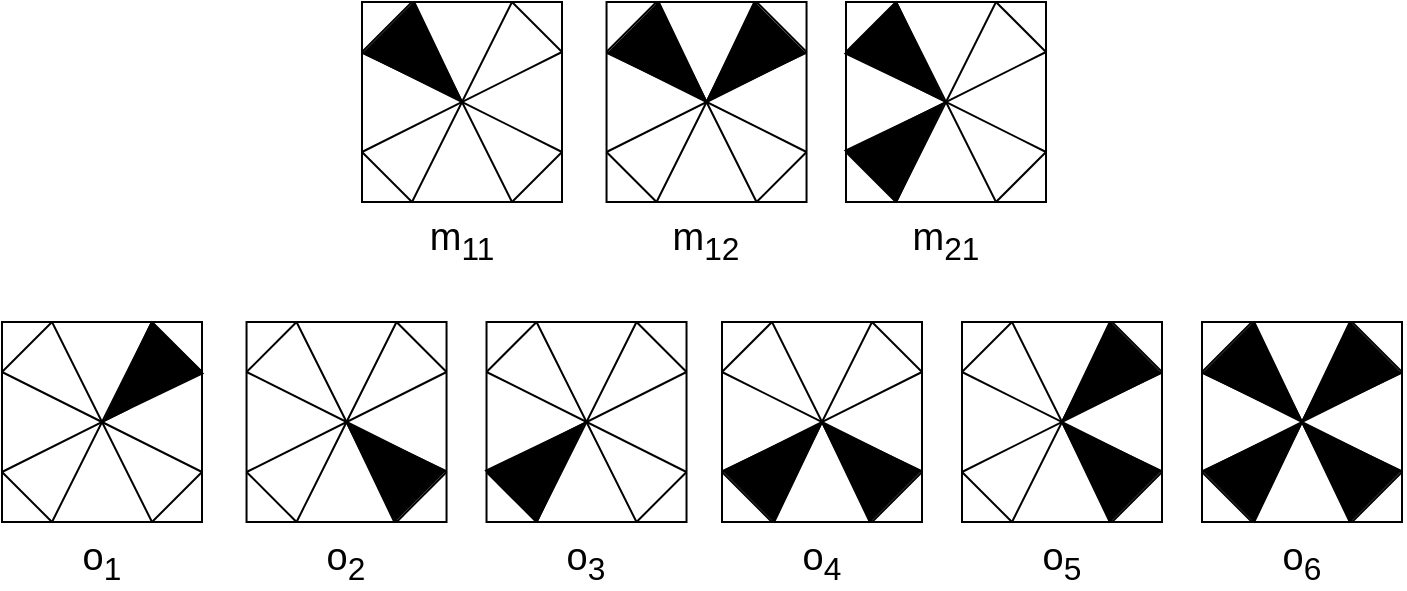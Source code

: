 <mxfile version="12.9.8" type="device"><diagram id="jksH0G1JqViHmrjZxsYp" name="Page-1"><mxGraphModel dx="781" dy="509" grid="1" gridSize="10" guides="1" tooltips="1" connect="1" arrows="1" fold="1" page="1" pageScale="1" pageWidth="827" pageHeight="1169" math="0" shadow="0"><root><mxCell id="0"/><mxCell id="1" parent="0"/><mxCell id="2w1THDsYjwJh16D_p9kK-1" value="" style="group" vertex="1" connectable="0" parent="1"><mxGeometry x="80" y="180" width="100.259" height="100" as="geometry"/></mxCell><mxCell id="I-WeOvQa9Y4Ec-B1qsH_-158" value="" style="group" parent="2w1THDsYjwJh16D_p9kK-1" vertex="1" connectable="0"><mxGeometry width="100.259" height="100" as="geometry"/></mxCell><mxCell id="I-WeOvQa9Y4Ec-B1qsH_-76" value="" style="whiteSpace=wrap;html=1;aspect=fixed;fillColor=none;" parent="I-WeOvQa9Y4Ec-B1qsH_-158" vertex="1"><mxGeometry width="100" height="100" as="geometry"/></mxCell><mxCell id="I-WeOvQa9Y4Ec-B1qsH_-77" value="" style="endArrow=none;html=1;entryX=1;entryY=0.25;entryDx=0;entryDy=0;exitX=0.75;exitY=0;exitDx=0;exitDy=0;" parent="I-WeOvQa9Y4Ec-B1qsH_-158" source="I-WeOvQa9Y4Ec-B1qsH_-76" target="I-WeOvQa9Y4Ec-B1qsH_-76" edge="1"><mxGeometry width="50" height="50" relative="1" as="geometry"><mxPoint x="90" y="210" as="sourcePoint"/><mxPoint x="140" y="160" as="targetPoint"/></mxGeometry></mxCell><mxCell id="I-WeOvQa9Y4Ec-B1qsH_-78" value="" style="endArrow=none;html=1;entryX=1;entryY=0.75;entryDx=0;entryDy=0;exitX=0.75;exitY=1;exitDx=0;exitDy=0;" parent="I-WeOvQa9Y4Ec-B1qsH_-158" source="I-WeOvQa9Y4Ec-B1qsH_-76" target="I-WeOvQa9Y4Ec-B1qsH_-76" edge="1"><mxGeometry width="50" height="50" relative="1" as="geometry"><mxPoint y="230" as="sourcePoint"/><mxPoint x="50" y="180" as="targetPoint"/></mxGeometry></mxCell><mxCell id="I-WeOvQa9Y4Ec-B1qsH_-79" value="" style="endArrow=none;html=1;entryX=0.25;entryY=1;entryDx=0;entryDy=0;exitX=0;exitY=0.75;exitDx=0;exitDy=0;" parent="I-WeOvQa9Y4Ec-B1qsH_-158" source="I-WeOvQa9Y4Ec-B1qsH_-76" target="I-WeOvQa9Y4Ec-B1qsH_-76" edge="1"><mxGeometry width="50" height="50" relative="1" as="geometry"><mxPoint x="30" y="260" as="sourcePoint"/><mxPoint x="80" y="210" as="targetPoint"/></mxGeometry></mxCell><mxCell id="I-WeOvQa9Y4Ec-B1qsH_-80" value="" style="endArrow=none;html=1;entryX=0.25;entryY=0;entryDx=0;entryDy=0;exitX=0;exitY=0.25;exitDx=0;exitDy=0;" parent="I-WeOvQa9Y4Ec-B1qsH_-158" source="I-WeOvQa9Y4Ec-B1qsH_-76" target="I-WeOvQa9Y4Ec-B1qsH_-76" edge="1"><mxGeometry width="50" height="50" relative="1" as="geometry"><mxPoint x="-10" y="270" as="sourcePoint"/><mxPoint x="40" y="220" as="targetPoint"/></mxGeometry></mxCell><mxCell id="I-WeOvQa9Y4Ec-B1qsH_-81" value="" style="endArrow=none;html=1;entryX=1;entryY=0.25;entryDx=0;entryDy=0;exitX=0;exitY=0.75;exitDx=0;exitDy=0;" parent="I-WeOvQa9Y4Ec-B1qsH_-158" source="I-WeOvQa9Y4Ec-B1qsH_-85" target="I-WeOvQa9Y4Ec-B1qsH_-76" edge="1"><mxGeometry width="50" height="50" relative="1" as="geometry"><mxPoint x="-90" y="260" as="sourcePoint"/><mxPoint x="-40" y="210" as="targetPoint"/></mxGeometry></mxCell><mxCell id="I-WeOvQa9Y4Ec-B1qsH_-82" value="" style="endArrow=none;html=1;entryX=0.75;entryY=0;entryDx=0;entryDy=0;exitX=0.25;exitY=1;exitDx=0;exitDy=0;" parent="I-WeOvQa9Y4Ec-B1qsH_-158" source="I-WeOvQa9Y4Ec-B1qsH_-76" target="I-WeOvQa9Y4Ec-B1qsH_-76" edge="1"><mxGeometry width="50" height="50" relative="1" as="geometry"><mxPoint x="-20" y="290" as="sourcePoint"/><mxPoint x="30" y="240" as="targetPoint"/></mxGeometry></mxCell><mxCell id="I-WeOvQa9Y4Ec-B1qsH_-83" value="" style="endArrow=none;html=1;entryX=0.25;entryY=0;entryDx=0;entryDy=0;exitX=0.75;exitY=1;exitDx=0;exitDy=0;" parent="I-WeOvQa9Y4Ec-B1qsH_-158" source="I-WeOvQa9Y4Ec-B1qsH_-76" target="I-WeOvQa9Y4Ec-B1qsH_-76" edge="1"><mxGeometry width="50" height="50" relative="1" as="geometry"><mxPoint x="-170" y="260" as="sourcePoint"/><mxPoint x="-120" y="210" as="targetPoint"/></mxGeometry></mxCell><mxCell id="I-WeOvQa9Y4Ec-B1qsH_-84" value="" style="endArrow=none;html=1;entryX=0;entryY=0.25;entryDx=0;entryDy=0;exitX=1;exitY=0.75;exitDx=0;exitDy=0;" parent="I-WeOvQa9Y4Ec-B1qsH_-158" source="I-WeOvQa9Y4Ec-B1qsH_-76" target="I-WeOvQa9Y4Ec-B1qsH_-76" edge="1"><mxGeometry width="50" height="50" relative="1" as="geometry"><mxPoint x="-50" y="310" as="sourcePoint"/><mxPoint y="260" as="targetPoint"/></mxGeometry></mxCell><mxCell id="I-WeOvQa9Y4Ec-B1qsH_-85" value="" style="triangle;whiteSpace=wrap;html=1;fillColor=#000000;rotation=135;" parent="I-WeOvQa9Y4Ec-B1qsH_-158" vertex="1"><mxGeometry x="44" y="13" width="51" height="36" as="geometry"/></mxCell><mxCell id="I-WeOvQa9Y4Ec-B1qsH_-86" value="" style="endArrow=none;html=1;entryX=1;entryY=0.25;entryDx=0;entryDy=0;exitX=0;exitY=0.75;exitDx=0;exitDy=0;" parent="I-WeOvQa9Y4Ec-B1qsH_-158" source="I-WeOvQa9Y4Ec-B1qsH_-76" target="I-WeOvQa9Y4Ec-B1qsH_-85" edge="1"><mxGeometry width="50" height="50" relative="1" as="geometry"><mxPoint y="75.0" as="sourcePoint"/><mxPoint x="100" y="25" as="targetPoint"/></mxGeometry></mxCell><mxCell id="2w1THDsYjwJh16D_p9kK-2" value="" style="group" vertex="1" connectable="0" parent="1"><mxGeometry x="202.27" y="180" width="100" height="100" as="geometry"/></mxCell><mxCell id="I-WeOvQa9Y4Ec-B1qsH_-157" value="" style="group" parent="2w1THDsYjwJh16D_p9kK-2" vertex="1" connectable="0"><mxGeometry width="100" height="100" as="geometry"/></mxCell><mxCell id="I-WeOvQa9Y4Ec-B1qsH_-87" value="" style="whiteSpace=wrap;html=1;aspect=fixed;fillColor=none;" parent="I-WeOvQa9Y4Ec-B1qsH_-157" vertex="1"><mxGeometry width="100" height="100" as="geometry"/></mxCell><mxCell id="I-WeOvQa9Y4Ec-B1qsH_-88" value="" style="endArrow=none;html=1;entryX=1;entryY=0.25;entryDx=0;entryDy=0;exitX=0.75;exitY=0;exitDx=0;exitDy=0;" parent="I-WeOvQa9Y4Ec-B1qsH_-157" source="I-WeOvQa9Y4Ec-B1qsH_-87" target="I-WeOvQa9Y4Ec-B1qsH_-87" edge="1"><mxGeometry width="50" height="50" relative="1" as="geometry"><mxPoint x="90" y="210" as="sourcePoint"/><mxPoint x="140" y="160" as="targetPoint"/></mxGeometry></mxCell><mxCell id="I-WeOvQa9Y4Ec-B1qsH_-89" value="" style="endArrow=none;html=1;entryX=1;entryY=0.75;entryDx=0;entryDy=0;exitX=0.75;exitY=1;exitDx=0;exitDy=0;" parent="I-WeOvQa9Y4Ec-B1qsH_-157" source="I-WeOvQa9Y4Ec-B1qsH_-87" target="I-WeOvQa9Y4Ec-B1qsH_-87" edge="1"><mxGeometry width="50" height="50" relative="1" as="geometry"><mxPoint y="230" as="sourcePoint"/><mxPoint x="50" y="180" as="targetPoint"/></mxGeometry></mxCell><mxCell id="I-WeOvQa9Y4Ec-B1qsH_-90" value="" style="endArrow=none;html=1;entryX=0.25;entryY=1;entryDx=0;entryDy=0;exitX=0;exitY=0.75;exitDx=0;exitDy=0;" parent="I-WeOvQa9Y4Ec-B1qsH_-157" source="I-WeOvQa9Y4Ec-B1qsH_-87" target="I-WeOvQa9Y4Ec-B1qsH_-87" edge="1"><mxGeometry width="50" height="50" relative="1" as="geometry"><mxPoint x="30" y="260" as="sourcePoint"/><mxPoint x="80" y="210" as="targetPoint"/></mxGeometry></mxCell><mxCell id="I-WeOvQa9Y4Ec-B1qsH_-91" value="" style="endArrow=none;html=1;entryX=0.25;entryY=0;entryDx=0;entryDy=0;exitX=0;exitY=0.25;exitDx=0;exitDy=0;" parent="I-WeOvQa9Y4Ec-B1qsH_-157" source="I-WeOvQa9Y4Ec-B1qsH_-87" target="I-WeOvQa9Y4Ec-B1qsH_-87" edge="1"><mxGeometry width="50" height="50" relative="1" as="geometry"><mxPoint x="-10" y="270" as="sourcePoint"/><mxPoint x="40" y="220" as="targetPoint"/></mxGeometry></mxCell><mxCell id="I-WeOvQa9Y4Ec-B1qsH_-92" value="" style="endArrow=none;html=1;entryX=1;entryY=0.25;entryDx=0;entryDy=0;exitX=0;exitY=0.75;exitDx=0;exitDy=0;" parent="I-WeOvQa9Y4Ec-B1qsH_-157" source="I-WeOvQa9Y4Ec-B1qsH_-87" target="I-WeOvQa9Y4Ec-B1qsH_-87" edge="1"><mxGeometry width="50" height="50" relative="1" as="geometry"><mxPoint x="-90" y="260" as="sourcePoint"/><mxPoint x="-40" y="210" as="targetPoint"/></mxGeometry></mxCell><mxCell id="I-WeOvQa9Y4Ec-B1qsH_-93" value="" style="endArrow=none;html=1;entryX=0.75;entryY=0;entryDx=0;entryDy=0;exitX=0.25;exitY=1;exitDx=0;exitDy=0;" parent="I-WeOvQa9Y4Ec-B1qsH_-157" source="I-WeOvQa9Y4Ec-B1qsH_-87" target="I-WeOvQa9Y4Ec-B1qsH_-87" edge="1"><mxGeometry width="50" height="50" relative="1" as="geometry"><mxPoint x="-20" y="290" as="sourcePoint"/><mxPoint x="30" y="240" as="targetPoint"/></mxGeometry></mxCell><mxCell id="I-WeOvQa9Y4Ec-B1qsH_-94" value="" style="endArrow=none;html=1;entryX=0.25;entryY=0;entryDx=0;entryDy=0;exitX=0.75;exitY=1;exitDx=0;exitDy=0;" parent="I-WeOvQa9Y4Ec-B1qsH_-157" source="I-WeOvQa9Y4Ec-B1qsH_-87" target="I-WeOvQa9Y4Ec-B1qsH_-87" edge="1"><mxGeometry width="50" height="50" relative="1" as="geometry"><mxPoint x="-170" y="260" as="sourcePoint"/><mxPoint x="-120" y="210" as="targetPoint"/></mxGeometry></mxCell><mxCell id="I-WeOvQa9Y4Ec-B1qsH_-95" value="" style="endArrow=none;html=1;entryX=0;entryY=0.25;entryDx=0;entryDy=0;exitX=1;exitY=0.75;exitDx=0;exitDy=0;" parent="I-WeOvQa9Y4Ec-B1qsH_-157" source="I-WeOvQa9Y4Ec-B1qsH_-87" target="I-WeOvQa9Y4Ec-B1qsH_-87" edge="1"><mxGeometry width="50" height="50" relative="1" as="geometry"><mxPoint x="-50" y="310" as="sourcePoint"/><mxPoint y="260" as="targetPoint"/></mxGeometry></mxCell><mxCell id="I-WeOvQa9Y4Ec-B1qsH_-99" value="" style="triangle;whiteSpace=wrap;html=1;fillColor=#000000;rotation=225;" parent="I-WeOvQa9Y4Ec-B1qsH_-157" vertex="1"><mxGeometry x="43" y="51" width="51" height="36" as="geometry"/></mxCell><mxCell id="2w1THDsYjwJh16D_p9kK-3" value="" style="group" vertex="1" connectable="0" parent="1"><mxGeometry x="322.001" y="180" width="100.259" height="100" as="geometry"/></mxCell><mxCell id="I-WeOvQa9Y4Ec-B1qsH_-156" value="" style="group" parent="2w1THDsYjwJh16D_p9kK-3" vertex="1" connectable="0"><mxGeometry width="100.259" height="100" as="geometry"/></mxCell><mxCell id="I-WeOvQa9Y4Ec-B1qsH_-100" value="" style="whiteSpace=wrap;html=1;aspect=fixed;fillColor=none;" parent="I-WeOvQa9Y4Ec-B1qsH_-156" vertex="1"><mxGeometry x="0.259" width="100" height="100" as="geometry"/></mxCell><mxCell id="I-WeOvQa9Y4Ec-B1qsH_-101" value="" style="endArrow=none;html=1;entryX=1;entryY=0.25;entryDx=0;entryDy=0;exitX=0.75;exitY=0;exitDx=0;exitDy=0;" parent="I-WeOvQa9Y4Ec-B1qsH_-156" source="I-WeOvQa9Y4Ec-B1qsH_-100" target="I-WeOvQa9Y4Ec-B1qsH_-100" edge="1"><mxGeometry width="50" height="50" relative="1" as="geometry"><mxPoint x="90.259" y="210" as="sourcePoint"/><mxPoint x="140.259" y="160" as="targetPoint"/></mxGeometry></mxCell><mxCell id="I-WeOvQa9Y4Ec-B1qsH_-102" value="" style="endArrow=none;html=1;entryX=1;entryY=0.75;entryDx=0;entryDy=0;exitX=0.75;exitY=1;exitDx=0;exitDy=0;" parent="I-WeOvQa9Y4Ec-B1qsH_-156" source="I-WeOvQa9Y4Ec-B1qsH_-100" target="I-WeOvQa9Y4Ec-B1qsH_-100" edge="1"><mxGeometry width="50" height="50" relative="1" as="geometry"><mxPoint x="0.259" y="230" as="sourcePoint"/><mxPoint x="50.259" y="180" as="targetPoint"/></mxGeometry></mxCell><mxCell id="I-WeOvQa9Y4Ec-B1qsH_-103" value="" style="endArrow=none;html=1;entryX=0.25;entryY=1;entryDx=0;entryDy=0;exitX=0;exitY=0.75;exitDx=0;exitDy=0;" parent="I-WeOvQa9Y4Ec-B1qsH_-156" source="I-WeOvQa9Y4Ec-B1qsH_-100" target="I-WeOvQa9Y4Ec-B1qsH_-100" edge="1"><mxGeometry width="50" height="50" relative="1" as="geometry"><mxPoint x="30.259" y="260" as="sourcePoint"/><mxPoint x="80.259" y="210" as="targetPoint"/></mxGeometry></mxCell><mxCell id="I-WeOvQa9Y4Ec-B1qsH_-104" value="" style="endArrow=none;html=1;entryX=0.25;entryY=0;entryDx=0;entryDy=0;exitX=0;exitY=0.25;exitDx=0;exitDy=0;" parent="I-WeOvQa9Y4Ec-B1qsH_-156" source="I-WeOvQa9Y4Ec-B1qsH_-100" target="I-WeOvQa9Y4Ec-B1qsH_-100" edge="1"><mxGeometry width="50" height="50" relative="1" as="geometry"><mxPoint x="-9.741" y="270" as="sourcePoint"/><mxPoint x="40.259" y="220" as="targetPoint"/></mxGeometry></mxCell><mxCell id="I-WeOvQa9Y4Ec-B1qsH_-105" value="" style="endArrow=none;html=1;entryX=1;entryY=0.25;entryDx=0;entryDy=0;exitX=0;exitY=0.75;exitDx=0;exitDy=0;" parent="I-WeOvQa9Y4Ec-B1qsH_-156" source="I-WeOvQa9Y4Ec-B1qsH_-100" target="I-WeOvQa9Y4Ec-B1qsH_-100" edge="1"><mxGeometry width="50" height="50" relative="1" as="geometry"><mxPoint x="-89.741" y="260" as="sourcePoint"/><mxPoint x="-39.741" y="210" as="targetPoint"/></mxGeometry></mxCell><mxCell id="I-WeOvQa9Y4Ec-B1qsH_-106" value="" style="endArrow=none;html=1;entryX=0.75;entryY=0;entryDx=0;entryDy=0;exitX=0.25;exitY=1;exitDx=0;exitDy=0;" parent="I-WeOvQa9Y4Ec-B1qsH_-156" source="I-WeOvQa9Y4Ec-B1qsH_-100" target="I-WeOvQa9Y4Ec-B1qsH_-100" edge="1"><mxGeometry width="50" height="50" relative="1" as="geometry"><mxPoint x="-19.741" y="290" as="sourcePoint"/><mxPoint x="30.259" y="240" as="targetPoint"/></mxGeometry></mxCell><mxCell id="I-WeOvQa9Y4Ec-B1qsH_-107" value="" style="endArrow=none;html=1;entryX=0.25;entryY=0;entryDx=0;entryDy=0;exitX=0.75;exitY=1;exitDx=0;exitDy=0;" parent="I-WeOvQa9Y4Ec-B1qsH_-156" source="I-WeOvQa9Y4Ec-B1qsH_-100" target="I-WeOvQa9Y4Ec-B1qsH_-100" edge="1"><mxGeometry width="50" height="50" relative="1" as="geometry"><mxPoint x="-169.741" y="260" as="sourcePoint"/><mxPoint x="-119.741" y="210" as="targetPoint"/></mxGeometry></mxCell><mxCell id="I-WeOvQa9Y4Ec-B1qsH_-108" value="" style="endArrow=none;html=1;entryX=0;entryY=0.25;entryDx=0;entryDy=0;exitX=1;exitY=0.75;exitDx=0;exitDy=0;" parent="I-WeOvQa9Y4Ec-B1qsH_-156" source="I-WeOvQa9Y4Ec-B1qsH_-100" target="I-WeOvQa9Y4Ec-B1qsH_-100" edge="1"><mxGeometry width="50" height="50" relative="1" as="geometry"><mxPoint x="-49.741" y="310" as="sourcePoint"/><mxPoint x="0.259" y="260" as="targetPoint"/></mxGeometry></mxCell><mxCell id="I-WeOvQa9Y4Ec-B1qsH_-109" value="" style="triangle;whiteSpace=wrap;html=1;fillColor=#000000;rotation=315;" parent="I-WeOvQa9Y4Ec-B1qsH_-156" vertex="1"><mxGeometry x="5.259" y="51" width="51" height="36" as="geometry"/></mxCell><mxCell id="2w1THDsYjwJh16D_p9kK-4" value="" style="group" vertex="1" connectable="0" parent="1"><mxGeometry x="440" y="180" width="100" height="100" as="geometry"/></mxCell><mxCell id="I-WeOvQa9Y4Ec-B1qsH_-159" value="" style="group" parent="2w1THDsYjwJh16D_p9kK-4" vertex="1" connectable="0"><mxGeometry width="100" height="100" as="geometry"/></mxCell><mxCell id="I-WeOvQa9Y4Ec-B1qsH_-111" value="" style="whiteSpace=wrap;html=1;aspect=fixed;fillColor=none;" parent="I-WeOvQa9Y4Ec-B1qsH_-159" vertex="1"><mxGeometry width="100" height="100" as="geometry"/></mxCell><mxCell id="I-WeOvQa9Y4Ec-B1qsH_-112" value="" style="endArrow=none;html=1;entryX=1;entryY=0.25;entryDx=0;entryDy=0;exitX=0.75;exitY=0;exitDx=0;exitDy=0;" parent="I-WeOvQa9Y4Ec-B1qsH_-159" source="I-WeOvQa9Y4Ec-B1qsH_-111" target="I-WeOvQa9Y4Ec-B1qsH_-111" edge="1"><mxGeometry width="50" height="50" relative="1" as="geometry"><mxPoint x="90" y="210" as="sourcePoint"/><mxPoint x="140" y="160" as="targetPoint"/></mxGeometry></mxCell><mxCell id="I-WeOvQa9Y4Ec-B1qsH_-113" value="" style="endArrow=none;html=1;entryX=1;entryY=0.75;entryDx=0;entryDy=0;exitX=0.75;exitY=1;exitDx=0;exitDy=0;" parent="I-WeOvQa9Y4Ec-B1qsH_-159" source="I-WeOvQa9Y4Ec-B1qsH_-111" target="I-WeOvQa9Y4Ec-B1qsH_-111" edge="1"><mxGeometry width="50" height="50" relative="1" as="geometry"><mxPoint y="230" as="sourcePoint"/><mxPoint x="50" y="180" as="targetPoint"/></mxGeometry></mxCell><mxCell id="I-WeOvQa9Y4Ec-B1qsH_-114" value="" style="endArrow=none;html=1;entryX=0.25;entryY=1;entryDx=0;entryDy=0;exitX=0;exitY=0.75;exitDx=0;exitDy=0;" parent="I-WeOvQa9Y4Ec-B1qsH_-159" source="I-WeOvQa9Y4Ec-B1qsH_-111" target="I-WeOvQa9Y4Ec-B1qsH_-111" edge="1"><mxGeometry width="50" height="50" relative="1" as="geometry"><mxPoint x="30" y="260" as="sourcePoint"/><mxPoint x="80" y="210" as="targetPoint"/></mxGeometry></mxCell><mxCell id="I-WeOvQa9Y4Ec-B1qsH_-115" value="" style="endArrow=none;html=1;entryX=0.25;entryY=0;entryDx=0;entryDy=0;exitX=0;exitY=0.25;exitDx=0;exitDy=0;" parent="I-WeOvQa9Y4Ec-B1qsH_-159" source="I-WeOvQa9Y4Ec-B1qsH_-111" target="I-WeOvQa9Y4Ec-B1qsH_-111" edge="1"><mxGeometry width="50" height="50" relative="1" as="geometry"><mxPoint x="-10" y="270" as="sourcePoint"/><mxPoint x="40" y="220" as="targetPoint"/></mxGeometry></mxCell><mxCell id="I-WeOvQa9Y4Ec-B1qsH_-116" value="" style="endArrow=none;html=1;entryX=1;entryY=0.25;entryDx=0;entryDy=0;exitX=0;exitY=0.75;exitDx=0;exitDy=0;" parent="I-WeOvQa9Y4Ec-B1qsH_-159" source="I-WeOvQa9Y4Ec-B1qsH_-111" target="I-WeOvQa9Y4Ec-B1qsH_-111" edge="1"><mxGeometry width="50" height="50" relative="1" as="geometry"><mxPoint x="-90" y="260" as="sourcePoint"/><mxPoint x="-40" y="210" as="targetPoint"/></mxGeometry></mxCell><mxCell id="I-WeOvQa9Y4Ec-B1qsH_-117" value="" style="endArrow=none;html=1;entryX=0.75;entryY=0;entryDx=0;entryDy=0;exitX=0.25;exitY=1;exitDx=0;exitDy=0;" parent="I-WeOvQa9Y4Ec-B1qsH_-159" source="I-WeOvQa9Y4Ec-B1qsH_-111" target="I-WeOvQa9Y4Ec-B1qsH_-111" edge="1"><mxGeometry width="50" height="50" relative="1" as="geometry"><mxPoint x="-20" y="290" as="sourcePoint"/><mxPoint x="30" y="240" as="targetPoint"/></mxGeometry></mxCell><mxCell id="I-WeOvQa9Y4Ec-B1qsH_-118" value="" style="endArrow=none;html=1;entryX=0.25;entryY=0;entryDx=0;entryDy=0;exitX=0.75;exitY=1;exitDx=0;exitDy=0;" parent="I-WeOvQa9Y4Ec-B1qsH_-159" source="I-WeOvQa9Y4Ec-B1qsH_-111" target="I-WeOvQa9Y4Ec-B1qsH_-111" edge="1"><mxGeometry width="50" height="50" relative="1" as="geometry"><mxPoint x="-170" y="260" as="sourcePoint"/><mxPoint x="-120" y="210" as="targetPoint"/></mxGeometry></mxCell><mxCell id="I-WeOvQa9Y4Ec-B1qsH_-119" value="" style="endArrow=none;html=1;entryX=0;entryY=0.25;entryDx=0;entryDy=0;exitX=1;exitY=0.75;exitDx=0;exitDy=0;" parent="I-WeOvQa9Y4Ec-B1qsH_-159" source="I-WeOvQa9Y4Ec-B1qsH_-111" target="I-WeOvQa9Y4Ec-B1qsH_-111" edge="1"><mxGeometry width="50" height="50" relative="1" as="geometry"><mxPoint x="-50" y="310" as="sourcePoint"/><mxPoint y="260" as="targetPoint"/></mxGeometry></mxCell><mxCell id="I-WeOvQa9Y4Ec-B1qsH_-122" value="" style="triangle;whiteSpace=wrap;html=1;fillColor=#000000;rotation=315;" parent="I-WeOvQa9Y4Ec-B1qsH_-159" vertex="1"><mxGeometry x="6" y="51" width="51" height="36" as="geometry"/></mxCell><mxCell id="I-WeOvQa9Y4Ec-B1qsH_-123" value="" style="triangle;whiteSpace=wrap;html=1;fillColor=#000000;rotation=225;" parent="I-WeOvQa9Y4Ec-B1qsH_-159" vertex="1"><mxGeometry x="43" y="51" width="51" height="36" as="geometry"/></mxCell><mxCell id="2w1THDsYjwJh16D_p9kK-5" value="" style="group" vertex="1" connectable="0" parent="1"><mxGeometry x="560" y="180" width="100" height="100" as="geometry"/></mxCell><mxCell id="I-WeOvQa9Y4Ec-B1qsH_-160" value="" style="group" parent="2w1THDsYjwJh16D_p9kK-5" vertex="1" connectable="0"><mxGeometry width="100" height="100" as="geometry"/></mxCell><mxCell id="I-WeOvQa9Y4Ec-B1qsH_-124" value="" style="whiteSpace=wrap;html=1;aspect=fixed;fillColor=none;" parent="I-WeOvQa9Y4Ec-B1qsH_-160" vertex="1"><mxGeometry width="100" height="100" as="geometry"/></mxCell><mxCell id="I-WeOvQa9Y4Ec-B1qsH_-125" value="" style="endArrow=none;html=1;entryX=1;entryY=0.25;entryDx=0;entryDy=0;exitX=0.75;exitY=0;exitDx=0;exitDy=0;" parent="I-WeOvQa9Y4Ec-B1qsH_-160" source="I-WeOvQa9Y4Ec-B1qsH_-124" target="I-WeOvQa9Y4Ec-B1qsH_-124" edge="1"><mxGeometry width="50" height="50" relative="1" as="geometry"><mxPoint x="90" y="210" as="sourcePoint"/><mxPoint x="140" y="160" as="targetPoint"/></mxGeometry></mxCell><mxCell id="I-WeOvQa9Y4Ec-B1qsH_-126" value="" style="endArrow=none;html=1;entryX=1;entryY=0.75;entryDx=0;entryDy=0;exitX=0.75;exitY=1;exitDx=0;exitDy=0;" parent="I-WeOvQa9Y4Ec-B1qsH_-160" source="I-WeOvQa9Y4Ec-B1qsH_-124" target="I-WeOvQa9Y4Ec-B1qsH_-124" edge="1"><mxGeometry width="50" height="50" relative="1" as="geometry"><mxPoint y="230" as="sourcePoint"/><mxPoint x="50" y="180" as="targetPoint"/></mxGeometry></mxCell><mxCell id="I-WeOvQa9Y4Ec-B1qsH_-127" value="" style="endArrow=none;html=1;entryX=0.25;entryY=1;entryDx=0;entryDy=0;exitX=0;exitY=0.75;exitDx=0;exitDy=0;" parent="I-WeOvQa9Y4Ec-B1qsH_-160" source="I-WeOvQa9Y4Ec-B1qsH_-124" target="I-WeOvQa9Y4Ec-B1qsH_-124" edge="1"><mxGeometry width="50" height="50" relative="1" as="geometry"><mxPoint x="30" y="260" as="sourcePoint"/><mxPoint x="80" y="210" as="targetPoint"/></mxGeometry></mxCell><mxCell id="I-WeOvQa9Y4Ec-B1qsH_-128" value="" style="endArrow=none;html=1;entryX=0.25;entryY=0;entryDx=0;entryDy=0;exitX=0;exitY=0.25;exitDx=0;exitDy=0;" parent="I-WeOvQa9Y4Ec-B1qsH_-160" source="I-WeOvQa9Y4Ec-B1qsH_-124" target="I-WeOvQa9Y4Ec-B1qsH_-124" edge="1"><mxGeometry width="50" height="50" relative="1" as="geometry"><mxPoint x="-10" y="270" as="sourcePoint"/><mxPoint x="40" y="220" as="targetPoint"/></mxGeometry></mxCell><mxCell id="I-WeOvQa9Y4Ec-B1qsH_-129" value="" style="endArrow=none;html=1;entryX=1;entryY=0.25;entryDx=0;entryDy=0;exitX=0;exitY=0.75;exitDx=0;exitDy=0;" parent="I-WeOvQa9Y4Ec-B1qsH_-160" source="I-WeOvQa9Y4Ec-B1qsH_-124" target="I-WeOvQa9Y4Ec-B1qsH_-124" edge="1"><mxGeometry width="50" height="50" relative="1" as="geometry"><mxPoint x="-90" y="260" as="sourcePoint"/><mxPoint x="-40" y="210" as="targetPoint"/></mxGeometry></mxCell><mxCell id="I-WeOvQa9Y4Ec-B1qsH_-130" value="" style="endArrow=none;html=1;entryX=0.75;entryY=0;entryDx=0;entryDy=0;exitX=0.25;exitY=1;exitDx=0;exitDy=0;" parent="I-WeOvQa9Y4Ec-B1qsH_-160" source="I-WeOvQa9Y4Ec-B1qsH_-124" target="I-WeOvQa9Y4Ec-B1qsH_-124" edge="1"><mxGeometry width="50" height="50" relative="1" as="geometry"><mxPoint x="-20" y="290" as="sourcePoint"/><mxPoint x="30" y="240" as="targetPoint"/></mxGeometry></mxCell><mxCell id="I-WeOvQa9Y4Ec-B1qsH_-131" value="" style="endArrow=none;html=1;entryX=0.25;entryY=0;entryDx=0;entryDy=0;exitX=0.75;exitY=1;exitDx=0;exitDy=0;" parent="I-WeOvQa9Y4Ec-B1qsH_-160" source="I-WeOvQa9Y4Ec-B1qsH_-124" target="I-WeOvQa9Y4Ec-B1qsH_-124" edge="1"><mxGeometry width="50" height="50" relative="1" as="geometry"><mxPoint x="-170" y="260" as="sourcePoint"/><mxPoint x="-120" y="210" as="targetPoint"/></mxGeometry></mxCell><mxCell id="I-WeOvQa9Y4Ec-B1qsH_-132" value="" style="endArrow=none;html=1;entryX=0;entryY=0.25;entryDx=0;entryDy=0;exitX=1;exitY=0.75;exitDx=0;exitDy=0;" parent="I-WeOvQa9Y4Ec-B1qsH_-160" source="I-WeOvQa9Y4Ec-B1qsH_-124" target="I-WeOvQa9Y4Ec-B1qsH_-124" edge="1"><mxGeometry width="50" height="50" relative="1" as="geometry"><mxPoint x="-50" y="310" as="sourcePoint"/><mxPoint y="260" as="targetPoint"/></mxGeometry></mxCell><mxCell id="I-WeOvQa9Y4Ec-B1qsH_-134" value="" style="triangle;whiteSpace=wrap;html=1;fillColor=#000000;rotation=135;" parent="I-WeOvQa9Y4Ec-B1qsH_-160" vertex="1"><mxGeometry x="43" y="13" width="51" height="36" as="geometry"/></mxCell><mxCell id="I-WeOvQa9Y4Ec-B1qsH_-136" value="" style="triangle;whiteSpace=wrap;html=1;fillColor=#000000;rotation=225;" parent="I-WeOvQa9Y4Ec-B1qsH_-160" vertex="1"><mxGeometry x="43" y="51" width="51" height="36" as="geometry"/></mxCell><mxCell id="2w1THDsYjwJh16D_p9kK-6" value="" style="group" vertex="1" connectable="0" parent="1"><mxGeometry x="680" y="180" width="100" height="100" as="geometry"/></mxCell><mxCell id="I-WeOvQa9Y4Ec-B1qsH_-161" value="" style="group" parent="2w1THDsYjwJh16D_p9kK-6" vertex="1" connectable="0"><mxGeometry width="100" height="100" as="geometry"/></mxCell><mxCell id="I-WeOvQa9Y4Ec-B1qsH_-137" value="" style="whiteSpace=wrap;html=1;aspect=fixed;fillColor=none;" parent="I-WeOvQa9Y4Ec-B1qsH_-161" vertex="1"><mxGeometry width="100" height="100" as="geometry"/></mxCell><mxCell id="I-WeOvQa9Y4Ec-B1qsH_-138" value="" style="endArrow=none;html=1;entryX=1;entryY=0.25;entryDx=0;entryDy=0;exitX=0.75;exitY=0;exitDx=0;exitDy=0;" parent="I-WeOvQa9Y4Ec-B1qsH_-161" source="I-WeOvQa9Y4Ec-B1qsH_-137" target="I-WeOvQa9Y4Ec-B1qsH_-137" edge="1"><mxGeometry width="50" height="50" relative="1" as="geometry"><mxPoint x="90" y="210" as="sourcePoint"/><mxPoint x="140" y="160" as="targetPoint"/></mxGeometry></mxCell><mxCell id="I-WeOvQa9Y4Ec-B1qsH_-139" value="" style="endArrow=none;html=1;entryX=1;entryY=0.75;entryDx=0;entryDy=0;exitX=0.75;exitY=1;exitDx=0;exitDy=0;" parent="I-WeOvQa9Y4Ec-B1qsH_-161" source="I-WeOvQa9Y4Ec-B1qsH_-137" target="I-WeOvQa9Y4Ec-B1qsH_-137" edge="1"><mxGeometry width="50" height="50" relative="1" as="geometry"><mxPoint y="230" as="sourcePoint"/><mxPoint x="50" y="180" as="targetPoint"/></mxGeometry></mxCell><mxCell id="I-WeOvQa9Y4Ec-B1qsH_-140" value="" style="endArrow=none;html=1;entryX=0.25;entryY=1;entryDx=0;entryDy=0;exitX=0;exitY=0.75;exitDx=0;exitDy=0;" parent="I-WeOvQa9Y4Ec-B1qsH_-161" source="I-WeOvQa9Y4Ec-B1qsH_-137" target="I-WeOvQa9Y4Ec-B1qsH_-137" edge="1"><mxGeometry width="50" height="50" relative="1" as="geometry"><mxPoint x="30" y="260" as="sourcePoint"/><mxPoint x="80" y="210" as="targetPoint"/></mxGeometry></mxCell><mxCell id="I-WeOvQa9Y4Ec-B1qsH_-141" value="" style="endArrow=none;html=1;entryX=0.25;entryY=0;entryDx=0;entryDy=0;exitX=0;exitY=0.25;exitDx=0;exitDy=0;" parent="I-WeOvQa9Y4Ec-B1qsH_-161" source="I-WeOvQa9Y4Ec-B1qsH_-137" target="I-WeOvQa9Y4Ec-B1qsH_-137" edge="1"><mxGeometry width="50" height="50" relative="1" as="geometry"><mxPoint x="-10" y="270" as="sourcePoint"/><mxPoint x="40" y="220" as="targetPoint"/></mxGeometry></mxCell><mxCell id="I-WeOvQa9Y4Ec-B1qsH_-142" value="" style="endArrow=none;html=1;entryX=1;entryY=0.25;entryDx=0;entryDy=0;exitX=0;exitY=0.75;exitDx=0;exitDy=0;" parent="I-WeOvQa9Y4Ec-B1qsH_-161" source="I-WeOvQa9Y4Ec-B1qsH_-137" target="I-WeOvQa9Y4Ec-B1qsH_-137" edge="1"><mxGeometry width="50" height="50" relative="1" as="geometry"><mxPoint x="-90" y="260" as="sourcePoint"/><mxPoint x="-40" y="210" as="targetPoint"/></mxGeometry></mxCell><mxCell id="I-WeOvQa9Y4Ec-B1qsH_-143" value="" style="endArrow=none;html=1;entryX=0.75;entryY=0;entryDx=0;entryDy=0;exitX=0.25;exitY=1;exitDx=0;exitDy=0;" parent="I-WeOvQa9Y4Ec-B1qsH_-161" source="I-WeOvQa9Y4Ec-B1qsH_-137" target="I-WeOvQa9Y4Ec-B1qsH_-137" edge="1"><mxGeometry width="50" height="50" relative="1" as="geometry"><mxPoint x="-20" y="290" as="sourcePoint"/><mxPoint x="30" y="240" as="targetPoint"/></mxGeometry></mxCell><mxCell id="I-WeOvQa9Y4Ec-B1qsH_-144" value="" style="endArrow=none;html=1;entryX=0.25;entryY=0;entryDx=0;entryDy=0;exitX=0.75;exitY=1;exitDx=0;exitDy=0;" parent="I-WeOvQa9Y4Ec-B1qsH_-161" source="I-WeOvQa9Y4Ec-B1qsH_-137" target="I-WeOvQa9Y4Ec-B1qsH_-137" edge="1"><mxGeometry width="50" height="50" relative="1" as="geometry"><mxPoint x="-170" y="260" as="sourcePoint"/><mxPoint x="-120" y="210" as="targetPoint"/></mxGeometry></mxCell><mxCell id="I-WeOvQa9Y4Ec-B1qsH_-145" value="" style="endArrow=none;html=1;entryX=0;entryY=0.25;entryDx=0;entryDy=0;exitX=1;exitY=0.75;exitDx=0;exitDy=0;" parent="I-WeOvQa9Y4Ec-B1qsH_-161" source="I-WeOvQa9Y4Ec-B1qsH_-137" target="I-WeOvQa9Y4Ec-B1qsH_-137" edge="1"><mxGeometry width="50" height="50" relative="1" as="geometry"><mxPoint x="-50" y="310" as="sourcePoint"/><mxPoint y="260" as="targetPoint"/></mxGeometry></mxCell><mxCell id="I-WeOvQa9Y4Ec-B1qsH_-146" value="a" style="triangle;whiteSpace=wrap;html=1;fillColor=#000000;rotation=45;" parent="I-WeOvQa9Y4Ec-B1qsH_-161" vertex="1"><mxGeometry x="6" y="13" width="51" height="36" as="geometry"/></mxCell><mxCell id="I-WeOvQa9Y4Ec-B1qsH_-147" value="" style="triangle;whiteSpace=wrap;html=1;fillColor=#000000;rotation=135;" parent="I-WeOvQa9Y4Ec-B1qsH_-161" vertex="1"><mxGeometry x="43" y="13" width="51" height="36" as="geometry"/></mxCell><mxCell id="I-WeOvQa9Y4Ec-B1qsH_-148" value="" style="triangle;whiteSpace=wrap;html=1;fillColor=#000000;rotation=315;" parent="I-WeOvQa9Y4Ec-B1qsH_-161" vertex="1"><mxGeometry x="6" y="51" width="51" height="36" as="geometry"/></mxCell><mxCell id="I-WeOvQa9Y4Ec-B1qsH_-149" value="" style="triangle;whiteSpace=wrap;html=1;fillColor=#000000;rotation=225;" parent="I-WeOvQa9Y4Ec-B1qsH_-161" vertex="1"><mxGeometry x="43" y="51" width="51" height="36" as="geometry"/></mxCell><mxCell id="2w1THDsYjwJh16D_p9kK-7" value="" style="group" vertex="1" connectable="0" parent="1"><mxGeometry x="260" y="20" width="100" height="100" as="geometry"/></mxCell><mxCell id="I-WeOvQa9Y4Ec-B1qsH_-154" value="" style="group" parent="2w1THDsYjwJh16D_p9kK-7" vertex="1" connectable="0"><mxGeometry width="100" height="100" as="geometry"/></mxCell><mxCell id="I-WeOvQa9Y4Ec-B1qsH_-1" value="" style="whiteSpace=wrap;html=1;aspect=fixed;fillColor=none;" parent="I-WeOvQa9Y4Ec-B1qsH_-154" vertex="1"><mxGeometry width="100" height="100" as="geometry"/></mxCell><mxCell id="I-WeOvQa9Y4Ec-B1qsH_-5" value="" style="endArrow=none;html=1;entryX=1;entryY=0.25;entryDx=0;entryDy=0;exitX=0.75;exitY=0;exitDx=0;exitDy=0;" parent="I-WeOvQa9Y4Ec-B1qsH_-154" source="I-WeOvQa9Y4Ec-B1qsH_-1" target="I-WeOvQa9Y4Ec-B1qsH_-1" edge="1"><mxGeometry width="50" height="50" relative="1" as="geometry"><mxPoint x="90" y="210" as="sourcePoint"/><mxPoint x="140" y="160" as="targetPoint"/></mxGeometry></mxCell><mxCell id="I-WeOvQa9Y4Ec-B1qsH_-7" value="" style="endArrow=none;html=1;entryX=1;entryY=0.75;entryDx=0;entryDy=0;exitX=0.75;exitY=1;exitDx=0;exitDy=0;" parent="I-WeOvQa9Y4Ec-B1qsH_-154" source="I-WeOvQa9Y4Ec-B1qsH_-1" target="I-WeOvQa9Y4Ec-B1qsH_-1" edge="1"><mxGeometry width="50" height="50" relative="1" as="geometry"><mxPoint y="230" as="sourcePoint"/><mxPoint x="50" y="180" as="targetPoint"/></mxGeometry></mxCell><mxCell id="I-WeOvQa9Y4Ec-B1qsH_-8" value="" style="endArrow=none;html=1;entryX=0.25;entryY=1;entryDx=0;entryDy=0;exitX=0;exitY=0.75;exitDx=0;exitDy=0;" parent="I-WeOvQa9Y4Ec-B1qsH_-154" source="I-WeOvQa9Y4Ec-B1qsH_-1" target="I-WeOvQa9Y4Ec-B1qsH_-1" edge="1"><mxGeometry width="50" height="50" relative="1" as="geometry"><mxPoint x="30" y="260" as="sourcePoint"/><mxPoint x="80" y="210" as="targetPoint"/></mxGeometry></mxCell><mxCell id="I-WeOvQa9Y4Ec-B1qsH_-9" value="" style="endArrow=none;html=1;entryX=0.25;entryY=0;entryDx=0;entryDy=0;exitX=0;exitY=0.25;exitDx=0;exitDy=0;" parent="I-WeOvQa9Y4Ec-B1qsH_-154" source="I-WeOvQa9Y4Ec-B1qsH_-1" target="I-WeOvQa9Y4Ec-B1qsH_-1" edge="1"><mxGeometry width="50" height="50" relative="1" as="geometry"><mxPoint x="-10" y="270" as="sourcePoint"/><mxPoint x="40" y="220" as="targetPoint"/></mxGeometry></mxCell><mxCell id="I-WeOvQa9Y4Ec-B1qsH_-10" value="" style="endArrow=none;html=1;entryX=1;entryY=0.25;entryDx=0;entryDy=0;exitX=0;exitY=0.75;exitDx=0;exitDy=0;" parent="I-WeOvQa9Y4Ec-B1qsH_-154" source="I-WeOvQa9Y4Ec-B1qsH_-1" target="I-WeOvQa9Y4Ec-B1qsH_-1" edge="1"><mxGeometry width="50" height="50" relative="1" as="geometry"><mxPoint x="-90" y="260" as="sourcePoint"/><mxPoint x="-40" y="210" as="targetPoint"/></mxGeometry></mxCell><mxCell id="I-WeOvQa9Y4Ec-B1qsH_-12" value="" style="endArrow=none;html=1;entryX=0.75;entryY=0;entryDx=0;entryDy=0;exitX=0.25;exitY=1;exitDx=0;exitDy=0;" parent="I-WeOvQa9Y4Ec-B1qsH_-154" source="I-WeOvQa9Y4Ec-B1qsH_-1" target="I-WeOvQa9Y4Ec-B1qsH_-1" edge="1"><mxGeometry width="50" height="50" relative="1" as="geometry"><mxPoint x="-20" y="290" as="sourcePoint"/><mxPoint x="30" y="240" as="targetPoint"/></mxGeometry></mxCell><mxCell id="I-WeOvQa9Y4Ec-B1qsH_-13" value="" style="endArrow=none;html=1;entryX=0.25;entryY=0;entryDx=0;entryDy=0;exitX=0.75;exitY=1;exitDx=0;exitDy=0;" parent="I-WeOvQa9Y4Ec-B1qsH_-154" source="I-WeOvQa9Y4Ec-B1qsH_-1" target="I-WeOvQa9Y4Ec-B1qsH_-1" edge="1"><mxGeometry width="50" height="50" relative="1" as="geometry"><mxPoint x="-170" y="260" as="sourcePoint"/><mxPoint x="-120" y="210" as="targetPoint"/></mxGeometry></mxCell><mxCell id="I-WeOvQa9Y4Ec-B1qsH_-14" value="" style="endArrow=none;html=1;entryX=0;entryY=0.25;entryDx=0;entryDy=0;exitX=1;exitY=0.75;exitDx=0;exitDy=0;" parent="I-WeOvQa9Y4Ec-B1qsH_-154" source="I-WeOvQa9Y4Ec-B1qsH_-1" target="I-WeOvQa9Y4Ec-B1qsH_-1" edge="1"><mxGeometry width="50" height="50" relative="1" as="geometry"><mxPoint x="-50" y="310" as="sourcePoint"/><mxPoint y="260" as="targetPoint"/></mxGeometry></mxCell><mxCell id="I-WeOvQa9Y4Ec-B1qsH_-25" value="" style="triangle;whiteSpace=wrap;html=1;fillColor=#000000;rotation=45;" parent="I-WeOvQa9Y4Ec-B1qsH_-154" vertex="1"><mxGeometry x="6" y="13" width="51" height="36" as="geometry"/></mxCell><mxCell id="2w1THDsYjwJh16D_p9kK-8" value="" style="group" vertex="1" connectable="0" parent="1"><mxGeometry x="382.27" y="20" width="100" height="100" as="geometry"/></mxCell><mxCell id="I-WeOvQa9Y4Ec-B1qsH_-153" value="" style="group" parent="2w1THDsYjwJh16D_p9kK-8" vertex="1" connectable="0"><mxGeometry width="100" height="100" as="geometry"/></mxCell><mxCell id="I-WeOvQa9Y4Ec-B1qsH_-48" value="" style="whiteSpace=wrap;html=1;aspect=fixed;fillColor=none;" parent="I-WeOvQa9Y4Ec-B1qsH_-153" vertex="1"><mxGeometry width="100" height="100" as="geometry"/></mxCell><mxCell id="I-WeOvQa9Y4Ec-B1qsH_-49" value="" style="endArrow=none;html=1;entryX=1;entryY=0.25;entryDx=0;entryDy=0;exitX=0.75;exitY=0;exitDx=0;exitDy=0;" parent="I-WeOvQa9Y4Ec-B1qsH_-153" source="I-WeOvQa9Y4Ec-B1qsH_-48" target="I-WeOvQa9Y4Ec-B1qsH_-48" edge="1"><mxGeometry width="50" height="50" relative="1" as="geometry"><mxPoint x="90" y="210" as="sourcePoint"/><mxPoint x="140" y="160" as="targetPoint"/></mxGeometry></mxCell><mxCell id="I-WeOvQa9Y4Ec-B1qsH_-50" value="" style="endArrow=none;html=1;entryX=1;entryY=0.75;entryDx=0;entryDy=0;exitX=0.75;exitY=1;exitDx=0;exitDy=0;" parent="I-WeOvQa9Y4Ec-B1qsH_-153" source="I-WeOvQa9Y4Ec-B1qsH_-48" target="I-WeOvQa9Y4Ec-B1qsH_-48" edge="1"><mxGeometry width="50" height="50" relative="1" as="geometry"><mxPoint y="230" as="sourcePoint"/><mxPoint x="50" y="180" as="targetPoint"/></mxGeometry></mxCell><mxCell id="I-WeOvQa9Y4Ec-B1qsH_-51" value="" style="endArrow=none;html=1;entryX=0.25;entryY=1;entryDx=0;entryDy=0;exitX=0;exitY=0.75;exitDx=0;exitDy=0;" parent="I-WeOvQa9Y4Ec-B1qsH_-153" source="I-WeOvQa9Y4Ec-B1qsH_-48" target="I-WeOvQa9Y4Ec-B1qsH_-48" edge="1"><mxGeometry width="50" height="50" relative="1" as="geometry"><mxPoint x="30" y="260" as="sourcePoint"/><mxPoint x="80" y="210" as="targetPoint"/></mxGeometry></mxCell><mxCell id="I-WeOvQa9Y4Ec-B1qsH_-52" value="" style="endArrow=none;html=1;entryX=0.25;entryY=0;entryDx=0;entryDy=0;exitX=0;exitY=0.25;exitDx=0;exitDy=0;" parent="I-WeOvQa9Y4Ec-B1qsH_-153" source="I-WeOvQa9Y4Ec-B1qsH_-48" target="I-WeOvQa9Y4Ec-B1qsH_-48" edge="1"><mxGeometry width="50" height="50" relative="1" as="geometry"><mxPoint x="-10" y="270" as="sourcePoint"/><mxPoint x="40" y="220" as="targetPoint"/></mxGeometry></mxCell><mxCell id="I-WeOvQa9Y4Ec-B1qsH_-53" value="" style="endArrow=none;html=1;entryX=1;entryY=0.25;entryDx=0;entryDy=0;exitX=0;exitY=0.75;exitDx=0;exitDy=0;" parent="I-WeOvQa9Y4Ec-B1qsH_-153" source="I-WeOvQa9Y4Ec-B1qsH_-48" target="I-WeOvQa9Y4Ec-B1qsH_-48" edge="1"><mxGeometry width="50" height="50" relative="1" as="geometry"><mxPoint x="-90" y="260" as="sourcePoint"/><mxPoint x="-40" y="210" as="targetPoint"/></mxGeometry></mxCell><mxCell id="I-WeOvQa9Y4Ec-B1qsH_-54" value="" style="endArrow=none;html=1;entryX=0.75;entryY=0;entryDx=0;entryDy=0;exitX=0.25;exitY=1;exitDx=0;exitDy=0;" parent="I-WeOvQa9Y4Ec-B1qsH_-153" source="I-WeOvQa9Y4Ec-B1qsH_-48" target="I-WeOvQa9Y4Ec-B1qsH_-48" edge="1"><mxGeometry width="50" height="50" relative="1" as="geometry"><mxPoint x="-20" y="290" as="sourcePoint"/><mxPoint x="30" y="240" as="targetPoint"/></mxGeometry></mxCell><mxCell id="I-WeOvQa9Y4Ec-B1qsH_-55" value="" style="endArrow=none;html=1;entryX=0.25;entryY=0;entryDx=0;entryDy=0;exitX=0.75;exitY=1;exitDx=0;exitDy=0;" parent="I-WeOvQa9Y4Ec-B1qsH_-153" source="I-WeOvQa9Y4Ec-B1qsH_-48" target="I-WeOvQa9Y4Ec-B1qsH_-48" edge="1"><mxGeometry width="50" height="50" relative="1" as="geometry"><mxPoint x="-170" y="260" as="sourcePoint"/><mxPoint x="-120" y="210" as="targetPoint"/></mxGeometry></mxCell><mxCell id="I-WeOvQa9Y4Ec-B1qsH_-56" value="" style="endArrow=none;html=1;entryX=0;entryY=0.25;entryDx=0;entryDy=0;exitX=1;exitY=0.75;exitDx=0;exitDy=0;" parent="I-WeOvQa9Y4Ec-B1qsH_-153" source="I-WeOvQa9Y4Ec-B1qsH_-48" target="I-WeOvQa9Y4Ec-B1qsH_-48" edge="1"><mxGeometry width="50" height="50" relative="1" as="geometry"><mxPoint x="-50" y="310" as="sourcePoint"/><mxPoint y="260" as="targetPoint"/></mxGeometry></mxCell><mxCell id="I-WeOvQa9Y4Ec-B1qsH_-66" value="a" style="triangle;whiteSpace=wrap;html=1;fillColor=#000000;rotation=45;" parent="I-WeOvQa9Y4Ec-B1qsH_-153" vertex="1"><mxGeometry x="6" y="13" width="51" height="36" as="geometry"/></mxCell><mxCell id="I-WeOvQa9Y4Ec-B1qsH_-67" value="" style="triangle;whiteSpace=wrap;html=1;fillColor=#000000;rotation=135;" parent="I-WeOvQa9Y4Ec-B1qsH_-153" vertex="1"><mxGeometry x="43" y="13" width="51" height="36" as="geometry"/></mxCell><mxCell id="2w1THDsYjwJh16D_p9kK-9" value="" style="group" vertex="1" connectable="0" parent="1"><mxGeometry x="501.741" y="20" width="100.259" height="100" as="geometry"/></mxCell><mxCell id="I-WeOvQa9Y4Ec-B1qsH_-155" value="" style="group" parent="2w1THDsYjwJh16D_p9kK-9" vertex="1" connectable="0"><mxGeometry width="100.259" height="100" as="geometry"/></mxCell><mxCell id="I-WeOvQa9Y4Ec-B1qsH_-37" value="" style="whiteSpace=wrap;html=1;aspect=fixed;fillColor=none;" parent="I-WeOvQa9Y4Ec-B1qsH_-155" vertex="1"><mxGeometry x="0.259" width="100" height="100" as="geometry"/></mxCell><mxCell id="I-WeOvQa9Y4Ec-B1qsH_-38" value="" style="endArrow=none;html=1;entryX=1;entryY=0.25;entryDx=0;entryDy=0;exitX=0.75;exitY=0;exitDx=0;exitDy=0;" parent="I-WeOvQa9Y4Ec-B1qsH_-155" source="I-WeOvQa9Y4Ec-B1qsH_-37" target="I-WeOvQa9Y4Ec-B1qsH_-37" edge="1"><mxGeometry width="50" height="50" relative="1" as="geometry"><mxPoint x="90.259" y="210" as="sourcePoint"/><mxPoint x="140.259" y="160" as="targetPoint"/></mxGeometry></mxCell><mxCell id="I-WeOvQa9Y4Ec-B1qsH_-39" value="" style="endArrow=none;html=1;entryX=1;entryY=0.75;entryDx=0;entryDy=0;exitX=0.75;exitY=1;exitDx=0;exitDy=0;" parent="I-WeOvQa9Y4Ec-B1qsH_-155" source="I-WeOvQa9Y4Ec-B1qsH_-37" target="I-WeOvQa9Y4Ec-B1qsH_-37" edge="1"><mxGeometry width="50" height="50" relative="1" as="geometry"><mxPoint x="0.259" y="230" as="sourcePoint"/><mxPoint x="50.259" y="180" as="targetPoint"/></mxGeometry></mxCell><mxCell id="I-WeOvQa9Y4Ec-B1qsH_-40" value="" style="endArrow=none;html=1;entryX=0.25;entryY=1;entryDx=0;entryDy=0;exitX=0;exitY=0.75;exitDx=0;exitDy=0;" parent="I-WeOvQa9Y4Ec-B1qsH_-155" source="I-WeOvQa9Y4Ec-B1qsH_-37" target="I-WeOvQa9Y4Ec-B1qsH_-37" edge="1"><mxGeometry width="50" height="50" relative="1" as="geometry"><mxPoint x="30.259" y="260" as="sourcePoint"/><mxPoint x="80.259" y="210" as="targetPoint"/></mxGeometry></mxCell><mxCell id="I-WeOvQa9Y4Ec-B1qsH_-41" value="" style="endArrow=none;html=1;entryX=0.25;entryY=0;entryDx=0;entryDy=0;exitX=0;exitY=0.25;exitDx=0;exitDy=0;" parent="I-WeOvQa9Y4Ec-B1qsH_-155" source="I-WeOvQa9Y4Ec-B1qsH_-37" target="I-WeOvQa9Y4Ec-B1qsH_-37" edge="1"><mxGeometry width="50" height="50" relative="1" as="geometry"><mxPoint x="-9.741" y="270" as="sourcePoint"/><mxPoint x="40.259" y="220" as="targetPoint"/></mxGeometry></mxCell><mxCell id="I-WeOvQa9Y4Ec-B1qsH_-42" value="" style="endArrow=none;html=1;entryX=1;entryY=0.25;entryDx=0;entryDy=0;exitX=0;exitY=0.75;exitDx=0;exitDy=0;" parent="I-WeOvQa9Y4Ec-B1qsH_-155" source="I-WeOvQa9Y4Ec-B1qsH_-37" target="I-WeOvQa9Y4Ec-B1qsH_-37" edge="1"><mxGeometry width="50" height="50" relative="1" as="geometry"><mxPoint x="-89.741" y="260" as="sourcePoint"/><mxPoint x="-39.741" y="210" as="targetPoint"/></mxGeometry></mxCell><mxCell id="I-WeOvQa9Y4Ec-B1qsH_-43" value="" style="endArrow=none;html=1;entryX=0.75;entryY=0;entryDx=0;entryDy=0;exitX=0.25;exitY=1;exitDx=0;exitDy=0;" parent="I-WeOvQa9Y4Ec-B1qsH_-155" source="I-WeOvQa9Y4Ec-B1qsH_-37" target="I-WeOvQa9Y4Ec-B1qsH_-37" edge="1"><mxGeometry width="50" height="50" relative="1" as="geometry"><mxPoint x="-19.741" y="290" as="sourcePoint"/><mxPoint x="30.259" y="240" as="targetPoint"/></mxGeometry></mxCell><mxCell id="I-WeOvQa9Y4Ec-B1qsH_-44" value="" style="endArrow=none;html=1;entryX=0.25;entryY=0;entryDx=0;entryDy=0;exitX=0.75;exitY=1;exitDx=0;exitDy=0;" parent="I-WeOvQa9Y4Ec-B1qsH_-155" source="I-WeOvQa9Y4Ec-B1qsH_-37" target="I-WeOvQa9Y4Ec-B1qsH_-37" edge="1"><mxGeometry width="50" height="50" relative="1" as="geometry"><mxPoint x="-169.741" y="260" as="sourcePoint"/><mxPoint x="-119.741" y="210" as="targetPoint"/></mxGeometry></mxCell><mxCell id="I-WeOvQa9Y4Ec-B1qsH_-45" value="" style="endArrow=none;html=1;entryX=0;entryY=0.25;entryDx=0;entryDy=0;exitX=1;exitY=0.75;exitDx=0;exitDy=0;" parent="I-WeOvQa9Y4Ec-B1qsH_-155" source="I-WeOvQa9Y4Ec-B1qsH_-37" target="I-WeOvQa9Y4Ec-B1qsH_-37" edge="1"><mxGeometry width="50" height="50" relative="1" as="geometry"><mxPoint x="-49.741" y="310" as="sourcePoint"/><mxPoint x="0.259" y="260" as="targetPoint"/></mxGeometry></mxCell><mxCell id="I-WeOvQa9Y4Ec-B1qsH_-68" value="" style="triangle;whiteSpace=wrap;html=1;fillColor=#000000;rotation=315;" parent="I-WeOvQa9Y4Ec-B1qsH_-155" vertex="1"><mxGeometry x="5.259" y="51" width="51" height="36" as="geometry"/></mxCell><mxCell id="I-WeOvQa9Y4Ec-B1qsH_-69" value="" style="triangle;whiteSpace=wrap;html=1;fillColor=#000000;rotation=45;" parent="I-WeOvQa9Y4Ec-B1qsH_-155" vertex="1"><mxGeometry x="5.259" y="13" width="51" height="36" as="geometry"/></mxCell><mxCell id="2w1THDsYjwJh16D_p9kK-10" value="&lt;font style=&quot;font-size: 19px&quot;&gt;m&lt;sub&gt;11&lt;/sub&gt;&lt;/font&gt;" style="text;html=1;strokeColor=none;fillColor=none;align=center;verticalAlign=middle;whiteSpace=wrap;rounded=0;" vertex="1" parent="1"><mxGeometry x="290" y="130" width="40" height="20" as="geometry"/></mxCell><mxCell id="2w1THDsYjwJh16D_p9kK-11" value="&lt;span style=&quot;font-size: 19px&quot;&gt;o&lt;sub&gt;1&lt;/sub&gt;&lt;/span&gt;" style="text;html=1;strokeColor=none;fillColor=none;align=center;verticalAlign=middle;whiteSpace=wrap;rounded=0;" vertex="1" parent="1"><mxGeometry x="110.13" y="290" width="40" height="20" as="geometry"/></mxCell><mxCell id="2w1THDsYjwJh16D_p9kK-12" value="&lt;font style=&quot;font-size: 19px&quot;&gt;m&lt;sub&gt;12&lt;/sub&gt;&lt;/font&gt;" style="text;html=1;strokeColor=none;fillColor=none;align=center;verticalAlign=middle;whiteSpace=wrap;rounded=0;" vertex="1" parent="1"><mxGeometry x="412.27" y="130" width="40" height="20" as="geometry"/></mxCell><mxCell id="2w1THDsYjwJh16D_p9kK-13" value="&lt;font style=&quot;font-size: 19px&quot;&gt;m&lt;sub&gt;21&lt;/sub&gt;&lt;/font&gt;" style="text;html=1;strokeColor=none;fillColor=none;align=center;verticalAlign=middle;whiteSpace=wrap;rounded=0;" vertex="1" parent="1"><mxGeometry x="531.87" y="130" width="40" height="20" as="geometry"/></mxCell><mxCell id="2w1THDsYjwJh16D_p9kK-14" value="&lt;span style=&quot;font-size: 19px&quot;&gt;o&lt;sub&gt;2&lt;/sub&gt;&lt;/span&gt;" style="text;html=1;strokeColor=none;fillColor=none;align=center;verticalAlign=middle;whiteSpace=wrap;rounded=0;" vertex="1" parent="1"><mxGeometry x="232.27" y="290" width="40" height="20" as="geometry"/></mxCell><mxCell id="2w1THDsYjwJh16D_p9kK-15" value="&lt;span style=&quot;font-size: 19px&quot;&gt;o&lt;sub&gt;3&lt;/sub&gt;&lt;/span&gt;" style="text;html=1;strokeColor=none;fillColor=none;align=center;verticalAlign=middle;whiteSpace=wrap;rounded=0;" vertex="1" parent="1"><mxGeometry x="352.13" y="290" width="40" height="20" as="geometry"/></mxCell><mxCell id="2w1THDsYjwJh16D_p9kK-16" value="&lt;span style=&quot;font-size: 19px&quot;&gt;o&lt;sub&gt;4&lt;/sub&gt;&lt;/span&gt;" style="text;html=1;strokeColor=none;fillColor=none;align=center;verticalAlign=middle;whiteSpace=wrap;rounded=0;" vertex="1" parent="1"><mxGeometry x="470" y="290" width="40" height="20" as="geometry"/></mxCell><mxCell id="2w1THDsYjwJh16D_p9kK-17" value="&lt;span style=&quot;font-size: 19px&quot;&gt;o&lt;sub&gt;5&lt;/sub&gt;&lt;/span&gt;" style="text;html=1;strokeColor=none;fillColor=none;align=center;verticalAlign=middle;whiteSpace=wrap;rounded=0;" vertex="1" parent="1"><mxGeometry x="590" y="290" width="40" height="20" as="geometry"/></mxCell><mxCell id="2w1THDsYjwJh16D_p9kK-18" value="&lt;span style=&quot;font-size: 19px&quot;&gt;o&lt;sub&gt;6&lt;/sub&gt;&lt;/span&gt;" style="text;html=1;strokeColor=none;fillColor=none;align=center;verticalAlign=middle;whiteSpace=wrap;rounded=0;" vertex="1" parent="1"><mxGeometry x="710" y="290" width="40" height="20" as="geometry"/></mxCell></root></mxGraphModel></diagram></mxfile>